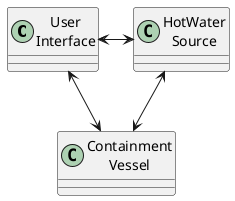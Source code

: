 @startuml Figure_11.9
class "User\nInterface" as UserInterface
class "HotWater\nSource" as HotWaterSource
class "Containment\nVessel" as ContainmentVessel

UserInterface  <-> HotWaterSource
UserInterface  <--> ContainmentVessel
HotWaterSource <--> ContainmentVessel
@enduml